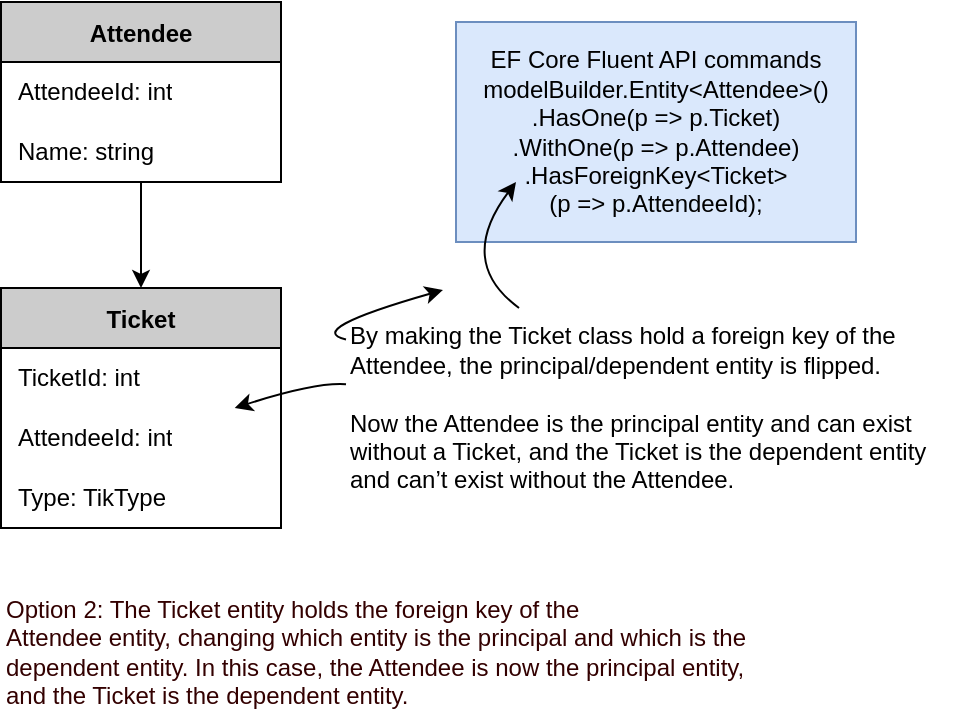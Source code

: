 <mxfile version="20.7.4" type="device"><diagram id="ahAyE9eUKxN_0jiChCt0" name="Sayfa -1"><mxGraphModel dx="635" dy="760" grid="1" gridSize="10" guides="1" tooltips="1" connect="1" arrows="1" fold="1" page="1" pageScale="1" pageWidth="827" pageHeight="1169" math="0" shadow="0"><root><mxCell id="0"/><mxCell id="1" parent="0"/><mxCell id="pKT9n7SHXGeJ-BD1lXIy-71" value="Attendee" style="shape=table;startSize=30;container=1;collapsible=0;childLayout=tableLayout;fixedRows=1;rowLines=0;fontStyle=1;fillColor=#CCCCCC;" parent="1" vertex="1"><mxGeometry x="21.5" y="100" width="140" height="90" as="geometry"/></mxCell><mxCell id="pKT9n7SHXGeJ-BD1lXIy-72" style="shape=tableRow;horizontal=0;startSize=0;swimlaneHead=0;swimlaneBody=0;top=0;left=0;bottom=0;right=0;collapsible=0;dropTarget=0;fillColor=none;points=[[0,0.5],[1,0.5]];portConstraint=eastwest;" parent="pKT9n7SHXGeJ-BD1lXIy-71" vertex="1"><mxGeometry y="30" width="140" height="30" as="geometry"/></mxCell><mxCell id="pKT9n7SHXGeJ-BD1lXIy-73" value="AttendeeId: int" style="shape=partialRectangle;html=1;whiteSpace=wrap;connectable=0;fillColor=none;top=0;left=0;bottom=0;right=0;align=left;spacingLeft=6;overflow=hidden;" parent="pKT9n7SHXGeJ-BD1lXIy-72" vertex="1"><mxGeometry width="140" height="30" as="geometry"><mxRectangle width="140" height="30" as="alternateBounds"/></mxGeometry></mxCell><mxCell id="pKT9n7SHXGeJ-BD1lXIy-74" style="shape=tableRow;horizontal=0;startSize=0;swimlaneHead=0;swimlaneBody=0;top=0;left=0;bottom=0;right=0;collapsible=0;dropTarget=0;fillColor=none;points=[[0,0.5],[1,0.5]];portConstraint=eastwest;" parent="pKT9n7SHXGeJ-BD1lXIy-71" vertex="1"><mxGeometry y="60" width="140" height="30" as="geometry"/></mxCell><mxCell id="pKT9n7SHXGeJ-BD1lXIy-75" value="Name: string" style="shape=partialRectangle;html=1;whiteSpace=wrap;connectable=0;fillColor=none;top=0;left=0;bottom=0;right=0;align=left;spacingLeft=6;overflow=hidden;" parent="pKT9n7SHXGeJ-BD1lXIy-74" vertex="1"><mxGeometry width="140" height="30" as="geometry"><mxRectangle width="140" height="30" as="alternateBounds"/></mxGeometry></mxCell><mxCell id="pKT9n7SHXGeJ-BD1lXIy-78" value="Ticket" style="shape=table;startSize=30;container=1;collapsible=0;childLayout=tableLayout;fixedRows=1;rowLines=0;fontStyle=1;fillColor=#CCCCCC;" parent="1" vertex="1"><mxGeometry x="21.5" y="243" width="140" height="120" as="geometry"/></mxCell><mxCell id="pKT9n7SHXGeJ-BD1lXIy-79" style="shape=tableRow;horizontal=0;startSize=0;swimlaneHead=0;swimlaneBody=0;top=0;left=0;bottom=0;right=0;collapsible=0;dropTarget=0;fillColor=none;points=[[0,0.5],[1,0.5]];portConstraint=eastwest;" parent="pKT9n7SHXGeJ-BD1lXIy-78" vertex="1"><mxGeometry y="30" width="140" height="30" as="geometry"/></mxCell><mxCell id="pKT9n7SHXGeJ-BD1lXIy-80" value="TicketId: int" style="shape=partialRectangle;html=1;whiteSpace=wrap;connectable=0;fillColor=none;top=0;left=0;bottom=0;right=0;align=left;spacingLeft=6;overflow=hidden;" parent="pKT9n7SHXGeJ-BD1lXIy-79" vertex="1"><mxGeometry width="140" height="30" as="geometry"><mxRectangle width="140" height="30" as="alternateBounds"/></mxGeometry></mxCell><mxCell id="8L6if_BIwHNbSb9xtw3v-1" style="shape=tableRow;horizontal=0;startSize=0;swimlaneHead=0;swimlaneBody=0;top=0;left=0;bottom=0;right=0;collapsible=0;dropTarget=0;fillColor=none;points=[[0,0.5],[1,0.5]];portConstraint=eastwest;" vertex="1" parent="pKT9n7SHXGeJ-BD1lXIy-78"><mxGeometry y="60" width="140" height="30" as="geometry"/></mxCell><mxCell id="8L6if_BIwHNbSb9xtw3v-2" value="AttendeeId: int" style="shape=partialRectangle;html=1;whiteSpace=wrap;connectable=0;fillColor=none;top=0;left=0;bottom=0;right=0;align=left;spacingLeft=6;overflow=hidden;" vertex="1" parent="8L6if_BIwHNbSb9xtw3v-1"><mxGeometry width="140" height="30" as="geometry"><mxRectangle width="140" height="30" as="alternateBounds"/></mxGeometry></mxCell><mxCell id="pKT9n7SHXGeJ-BD1lXIy-81" style="shape=tableRow;horizontal=0;startSize=0;swimlaneHead=0;swimlaneBody=0;top=0;left=0;bottom=0;right=0;collapsible=0;dropTarget=0;fillColor=none;points=[[0,0.5],[1,0.5]];portConstraint=eastwest;" parent="pKT9n7SHXGeJ-BD1lXIy-78" vertex="1"><mxGeometry y="90" width="140" height="30" as="geometry"/></mxCell><mxCell id="pKT9n7SHXGeJ-BD1lXIy-82" value="Type: TikType" style="shape=partialRectangle;html=1;whiteSpace=wrap;connectable=0;fillColor=none;top=0;left=0;bottom=0;right=0;align=left;spacingLeft=6;overflow=hidden;" parent="pKT9n7SHXGeJ-BD1lXIy-81" vertex="1"><mxGeometry width="140" height="30" as="geometry"><mxRectangle width="140" height="30" as="alternateBounds"/></mxGeometry></mxCell><mxCell id="pKT9n7SHXGeJ-BD1lXIy-85" value="" style="endArrow=classic;html=1;rounded=0;" parent="1" source="pKT9n7SHXGeJ-BD1lXIy-71" target="pKT9n7SHXGeJ-BD1lXIy-78" edge="1"><mxGeometry width="50" height="50" relative="1" as="geometry"><mxPoint x="-58.5" y="280" as="sourcePoint"/><mxPoint x="-8.5" y="230" as="targetPoint"/></mxGeometry></mxCell><mxCell id="pKT9n7SHXGeJ-BD1lXIy-86" value="&lt;div&gt;EF Core Fluent API commands&lt;/div&gt;&lt;div&gt;modelBuilder.Entity&amp;lt;Attendee&amp;gt;()&lt;/div&gt;&lt;div&gt;.HasOne(p =&amp;gt; p.Ticket)&lt;/div&gt;&lt;div&gt;.WithOne(p =&amp;gt; p.Attendee)&lt;/div&gt;&lt;div&gt;.HasForeignKey&amp;lt;Ticket&amp;gt;&lt;/div&gt;&lt;div&gt;(p =&amp;gt; p.AttendeeId);&lt;/div&gt;" style="text;html=1;strokeColor=#6c8ebf;fillColor=#dae8fc;align=center;verticalAlign=middle;whiteSpace=wrap;rounded=0;" parent="1" vertex="1"><mxGeometry x="249" y="110" width="200" height="110" as="geometry"/></mxCell><mxCell id="pKT9n7SHXGeJ-BD1lXIy-88" value="By making the Ticket class hold a foreign key of the&lt;br&gt;Attendee, the principal/dependent entity is flipped.&lt;br&gt;&lt;br&gt;Now the Attendee is the principal entity and can exist&lt;br&gt;without a Ticket, and the Ticket is the dependent entity&lt;br&gt;and can’t exist without the Attendee." style="text;html=1;align=left;verticalAlign=middle;resizable=0;points=[];autosize=1;strokeColor=none;fillColor=none;" parent="1" vertex="1"><mxGeometry x="194" y="253" width="310" height="100" as="geometry"/></mxCell><mxCell id="pKT9n7SHXGeJ-BD1lXIy-89" value="Option 2: The Ticket entity holds the foreign key of the&#10;Attendee entity, changing which entity is the principal and which is the&#10;dependent entity. In this case, the Attendee is now the principal entity,&#10;and the Ticket is the dependent entity." style="text;html=1;align=left;verticalAlign=middle;resizable=0;points=[];autosize=1;strokeColor=none;fillColor=none;fontColor=#330000;" parent="1" vertex="1"><mxGeometry x="21.5" y="390" width="390" height="70" as="geometry"/></mxCell><mxCell id="pKT9n7SHXGeJ-BD1lXIy-91" value="" style="endArrow=classic;html=1;fontColor=#330000;curved=1;" parent="1" source="pKT9n7SHXGeJ-BD1lXIy-88" target="pKT9n7SHXGeJ-BD1lXIy-76" edge="1"><mxGeometry width="50" height="50" relative="1" as="geometry"><mxPoint x="192.5" y="294" as="sourcePoint"/><mxPoint x="242.5" y="244" as="targetPoint"/><Array as="points"><mxPoint x="172.5" y="264"/></Array></mxGeometry></mxCell><mxCell id="8L6if_BIwHNbSb9xtw3v-3" value="" style="endArrow=classic;html=1;curved=1;entryX=0.15;entryY=0.727;entryDx=0;entryDy=0;entryPerimeter=0;" edge="1" parent="1" source="pKT9n7SHXGeJ-BD1lXIy-88" target="pKT9n7SHXGeJ-BD1lXIy-86"><mxGeometry width="50" height="50" relative="1" as="geometry"><mxPoint x="194" y="210" as="sourcePoint"/><mxPoint x="219" y="190" as="targetPoint"/><Array as="points"><mxPoint x="249" y="230"/></Array></mxGeometry></mxCell><mxCell id="8L6if_BIwHNbSb9xtw3v-4" value="" style="endArrow=classic;html=1;curved=1;" edge="1" parent="1" source="pKT9n7SHXGeJ-BD1lXIy-88" target="8L6if_BIwHNbSb9xtw3v-1"><mxGeometry width="50" height="50" relative="1" as="geometry"><mxPoint x="149" y="250" as="sourcePoint"/><mxPoint x="199" y="200" as="targetPoint"/><Array as="points"><mxPoint x="179" y="290"/></Array></mxGeometry></mxCell></root></mxGraphModel></diagram></mxfile>